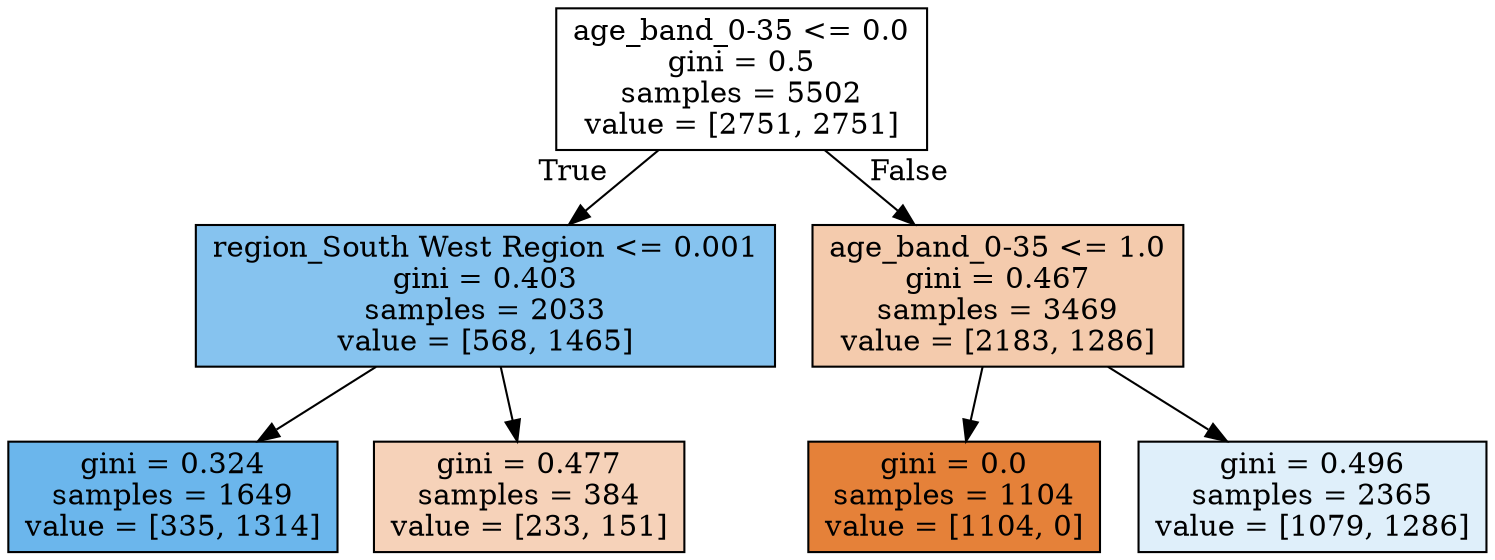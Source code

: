 digraph Tree {
node [shape=box, style="filled", color="black"] ;
0 [label="age_band_0-35 <= 0.0\ngini = 0.5\nsamples = 5502\nvalue = [2751, 2751]", fillcolor="#e5813900"] ;
1 [label="region_South West Region <= 0.001\ngini = 0.403\nsamples = 2033\nvalue = [568, 1465]", fillcolor="#399de59c"] ;
0 -> 1 [labeldistance=2.5, labelangle=45, headlabel="True"] ;
2 [label="gini = 0.324\nsamples = 1649\nvalue = [335, 1314]", fillcolor="#399de5be"] ;
1 -> 2 ;
3 [label="gini = 0.477\nsamples = 384\nvalue = [233, 151]", fillcolor="#e581395a"] ;
1 -> 3 ;
4 [label="age_band_0-35 <= 1.0\ngini = 0.467\nsamples = 3469\nvalue = [2183, 1286]", fillcolor="#e5813969"] ;
0 -> 4 [labeldistance=2.5, labelangle=-45, headlabel="False"] ;
5 [label="gini = 0.0\nsamples = 1104\nvalue = [1104, 0]", fillcolor="#e58139ff"] ;
4 -> 5 ;
6 [label="gini = 0.496\nsamples = 2365\nvalue = [1079, 1286]", fillcolor="#399de529"] ;
4 -> 6 ;
}